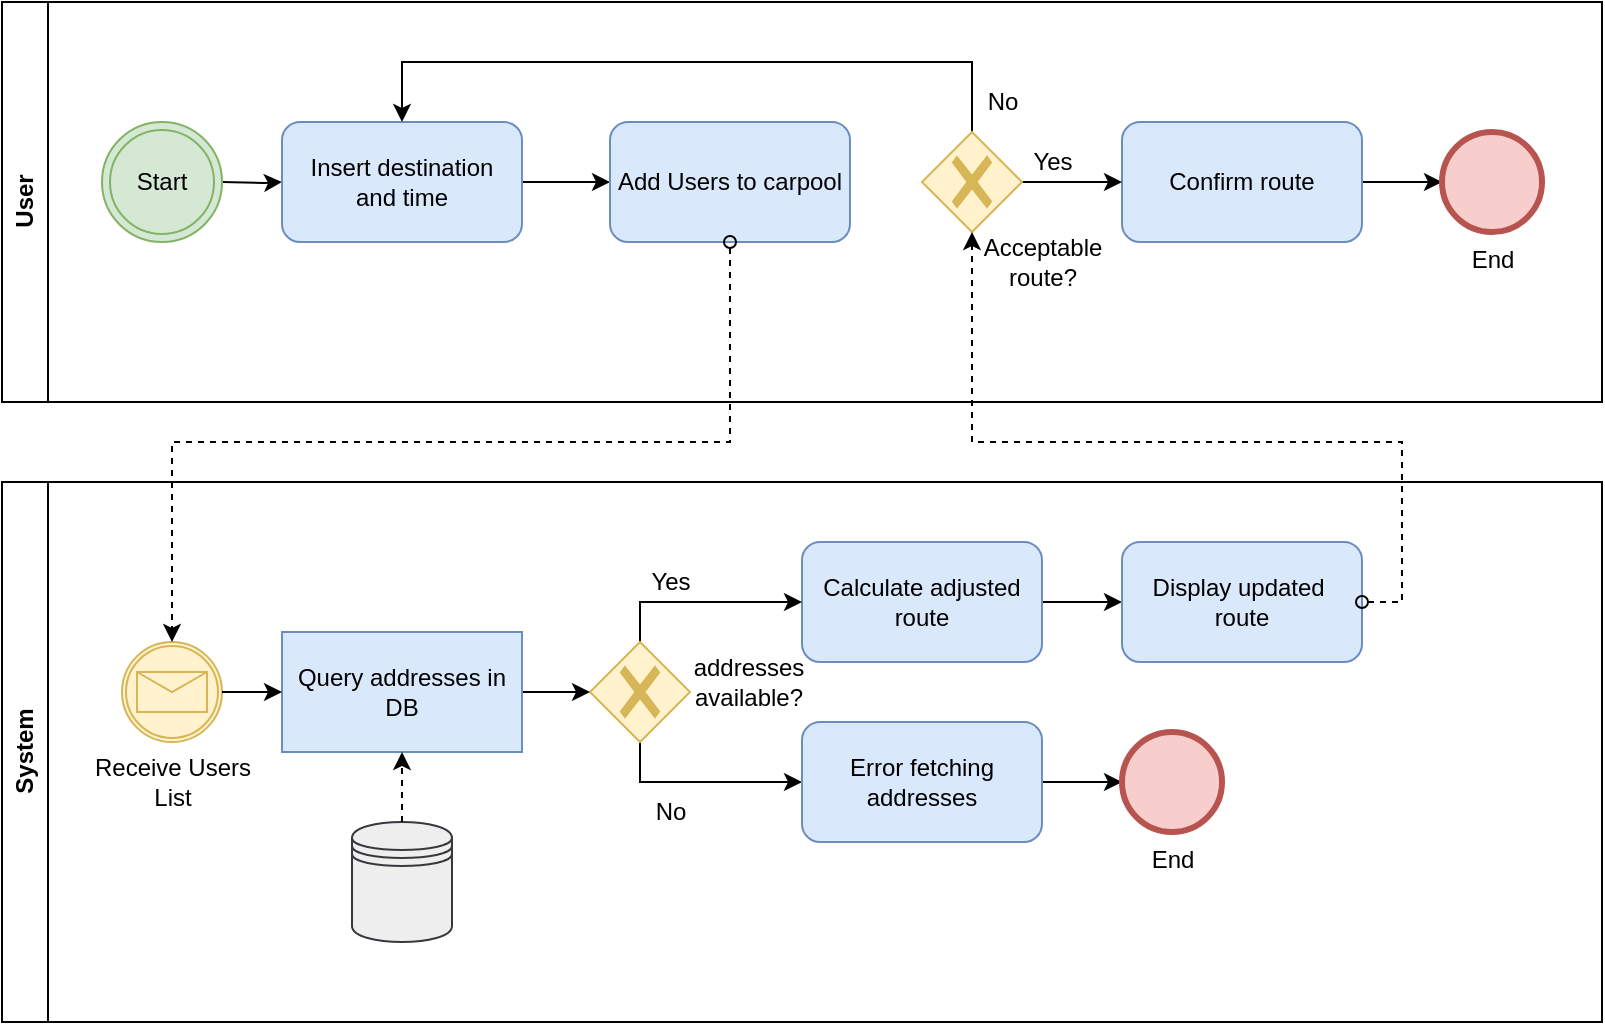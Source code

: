 <mxfile>
    <diagram name="Page-1" id="7NfjMMq_gGa_mt1H01aH">
        <mxGraphModel dx="746" dy="563" grid="1" gridSize="10" guides="1" tooltips="1" connect="1" arrows="1" fold="1" page="1" pageScale="1" pageWidth="827" pageHeight="1169" math="0" shadow="0">
            <root>
                <mxCell id="0"/>
                <mxCell id="1" parent="0"/>
                <mxCell id="j5uJDolfGv999siIjo-Z-1" value="User" style="swimlane;horizontal=0;whiteSpace=wrap;html=1;" parent="1" vertex="1">
                    <mxGeometry x="40" y="40" width="800" height="200" as="geometry"/>
                </mxCell>
                <mxCell id="j5uJDolfGv999siIjo-Z-35" value="Acceptable&lt;div&gt;route?&lt;/div&gt;" style="text;html=1;align=center;verticalAlign=middle;resizable=0;points=[];autosize=1;strokeColor=none;fillColor=none;" parent="j5uJDolfGv999siIjo-Z-1" vertex="1">
                    <mxGeometry x="480" y="110" width="80" height="40" as="geometry"/>
                </mxCell>
                <mxCell id="j5uJDolfGv999siIjo-Z-2" value="System" style="swimlane;horizontal=0;whiteSpace=wrap;html=1;startSize=23;" parent="1" vertex="1">
                    <mxGeometry x="40" y="280" width="800" height="270" as="geometry">
                        <mxRectangle x="80" y="240" width="40" height="50" as="alternateBounds"/>
                    </mxGeometry>
                </mxCell>
                <mxCell id="j5uJDolfGv999siIjo-Z-13" value="Yes" style="text;html=1;align=center;verticalAlign=middle;resizable=0;points=[];autosize=1;strokeColor=none;fillColor=none;" parent="j5uJDolfGv999siIjo-Z-2" vertex="1">
                    <mxGeometry x="314" y="35" width="40" height="30" as="geometry"/>
                </mxCell>
                <mxCell id="j5uJDolfGv999siIjo-Z-14" value="No" style="text;html=1;align=center;verticalAlign=middle;resizable=0;points=[];autosize=1;strokeColor=none;fillColor=none;" parent="j5uJDolfGv999siIjo-Z-2" vertex="1">
                    <mxGeometry x="314" y="150" width="40" height="30" as="geometry"/>
                </mxCell>
                <mxCell id="j5uJDolfGv999siIjo-Z-62" value="" style="edgeStyle=orthogonalEdgeStyle;rounded=0;orthogonalLoop=1;jettySize=auto;html=1;" parent="j5uJDolfGv999siIjo-Z-2" source="j5uJDolfGv999siIjo-Z-16" target="j5uJDolfGv999siIjo-Z-28" edge="1">
                    <mxGeometry relative="1" as="geometry"/>
                </mxCell>
                <mxCell id="j5uJDolfGv999siIjo-Z-16" value="Calculate adjusted route" style="rounded=1;whiteSpace=wrap;html=1;fillColor=#dae8fc;strokeColor=#6c8ebf;" parent="j5uJDolfGv999siIjo-Z-2" vertex="1">
                    <mxGeometry x="400" y="30" width="120" height="60" as="geometry"/>
                </mxCell>
                <mxCell id="j5uJDolfGv999siIjo-Z-20" value="" style="edgeStyle=orthogonalEdgeStyle;rounded=0;orthogonalLoop=1;jettySize=auto;html=1;exitX=0.5;exitY=0;exitDx=0;exitDy=0;exitPerimeter=0;" parent="j5uJDolfGv999siIjo-Z-2" source="j5uJDolfGv999siIjo-Z-21" target="j5uJDolfGv999siIjo-Z-16" edge="1">
                    <mxGeometry relative="1" as="geometry"/>
                </mxCell>
                <mxCell id="j5uJDolfGv999siIjo-Z-61" style="edgeStyle=orthogonalEdgeStyle;rounded=0;orthogonalLoop=1;jettySize=auto;html=1;entryX=0;entryY=0.5;entryDx=0;entryDy=0;exitX=0.5;exitY=1;exitDx=0;exitDy=0;exitPerimeter=0;" parent="j5uJDolfGv999siIjo-Z-2" source="j5uJDolfGv999siIjo-Z-21" target="j5uJDolfGv999siIjo-Z-60" edge="1">
                    <mxGeometry relative="1" as="geometry"/>
                </mxCell>
                <mxCell id="j5uJDolfGv999siIjo-Z-21" value="" style="points=[[0.25,0.25,0],[0.5,0,0],[0.75,0.25,0],[1,0.5,0],[0.75,0.75,0],[0.5,1,0],[0.25,0.75,0],[0,0.5,0]];shape=mxgraph.bpmn.gateway2;html=1;verticalLabelPosition=bottom;labelBackgroundColor=#ffffff;verticalAlign=top;align=center;perimeter=rhombusPerimeter;outlineConnect=0;outline=none;symbol=none;gwType=exclusive;fillColor=#fff2cc;strokeColor=#d6b656;" parent="j5uJDolfGv999siIjo-Z-2" vertex="1">
                    <mxGeometry x="294" y="80" width="50" height="50" as="geometry"/>
                </mxCell>
                <mxCell id="j5uJDolfGv999siIjo-Z-28" value="Display updated&amp;nbsp;&lt;div&gt;route&lt;/div&gt;" style="rounded=1;whiteSpace=wrap;html=1;fillColor=#dae8fc;strokeColor=#6c8ebf;" parent="j5uJDolfGv999siIjo-Z-2" vertex="1">
                    <mxGeometry x="560" y="30" width="120" height="60" as="geometry"/>
                </mxCell>
                <mxCell id="j5uJDolfGv999siIjo-Z-30" value="addresses&lt;div&gt;available?&lt;/div&gt;" style="text;html=1;align=center;verticalAlign=middle;resizable=0;points=[];autosize=1;strokeColor=none;fillColor=none;" parent="j5uJDolfGv999siIjo-Z-2" vertex="1">
                    <mxGeometry x="333" y="80" width="80" height="40" as="geometry"/>
                </mxCell>
                <mxCell id="j5uJDolfGv999siIjo-Z-45" value="" style="points=[[0.145,0.145,0],[0.5,0,0],[0.855,0.145,0],[1,0.5,0],[0.855,0.855,0],[0.5,1,0],[0.145,0.855,0],[0,0.5,0]];shape=mxgraph.bpmn.event;html=1;verticalLabelPosition=bottom;labelBackgroundColor=#ffffff;verticalAlign=top;align=center;perimeter=ellipsePerimeter;outlineConnect=0;aspect=fixed;outline=catching;symbol=message;fillColor=#fff2cc;strokeColor=#d6b656;" parent="j5uJDolfGv999siIjo-Z-2" vertex="1">
                    <mxGeometry x="60" y="80" width="50" height="50" as="geometry"/>
                </mxCell>
                <mxCell id="j5uJDolfGv999siIjo-Z-48" value="Receive Users&lt;div&gt;List&lt;/div&gt;" style="text;html=1;align=center;verticalAlign=middle;resizable=0;points=[];autosize=1;strokeColor=none;fillColor=none;" parent="j5uJDolfGv999siIjo-Z-2" vertex="1">
                    <mxGeometry x="35" y="130" width="100" height="40" as="geometry"/>
                </mxCell>
                <mxCell id="j5uJDolfGv999siIjo-Z-54" value="" style="edgeStyle=orthogonalEdgeStyle;rounded=0;orthogonalLoop=1;jettySize=auto;html=1;entryX=0;entryY=0.5;entryDx=0;entryDy=0;entryPerimeter=0;" parent="j5uJDolfGv999siIjo-Z-2" source="j5uJDolfGv999siIjo-Z-49" target="j5uJDolfGv999siIjo-Z-21" edge="1">
                    <mxGeometry relative="1" as="geometry"/>
                </mxCell>
                <mxCell id="j5uJDolfGv999siIjo-Z-49" value="Query addresses in DB" style="points=[[0.25,0,0],[0.5,0,0],[0.75,0,0],[1,0.25,0],[1,0.5,0],[1,0.75,0],[0.75,1,0],[0.5,1,0],[0.25,1,0],[0,0.75,0],[0,0.5,0],[0,0.25,0]];shape=mxgraph.bpmn.task2;whiteSpace=wrap;rectStyle=rounded;size=10;html=1;container=1;expand=0;collapsible=0;taskMarker=service;fillColor=#dae8fc;strokeColor=#6c8ebf;" parent="j5uJDolfGv999siIjo-Z-2" vertex="1">
                    <mxGeometry x="140" y="75" width="120" height="60" as="geometry"/>
                </mxCell>
                <mxCell id="j5uJDolfGv999siIjo-Z-52" style="edgeStyle=orthogonalEdgeStyle;rounded=0;orthogonalLoop=1;jettySize=auto;html=1;entryX=0;entryY=0.5;entryDx=0;entryDy=0;entryPerimeter=0;" parent="j5uJDolfGv999siIjo-Z-2" source="j5uJDolfGv999siIjo-Z-45" target="j5uJDolfGv999siIjo-Z-49" edge="1">
                    <mxGeometry relative="1" as="geometry"/>
                </mxCell>
                <mxCell id="j5uJDolfGv999siIjo-Z-55" value="" style="shape=datastore;whiteSpace=wrap;html=1;fillColor=#eeeeee;strokeColor=#36393d;" parent="j5uJDolfGv999siIjo-Z-2" vertex="1">
                    <mxGeometry x="175" y="170" width="50" height="60" as="geometry"/>
                </mxCell>
                <mxCell id="j5uJDolfGv999siIjo-Z-56" value="" style="edgeStyle=orthogonalEdgeStyle;rounded=0;orthogonalLoop=1;jettySize=auto;html=1;entryX=0.5;entryY=1;entryDx=0;entryDy=0;entryPerimeter=0;exitX=0.5;exitY=0;exitDx=0;exitDy=0;dashed=1;endArrow=classic;startFill=0;startArrow=none;endFill=1;" parent="j5uJDolfGv999siIjo-Z-2" source="j5uJDolfGv999siIjo-Z-55" target="j5uJDolfGv999siIjo-Z-49" edge="1">
                    <mxGeometry relative="1" as="geometry">
                        <mxPoint x="175" y="193" as="sourcePoint"/>
                        <mxPoint x="150" y="135" as="targetPoint"/>
                    </mxGeometry>
                </mxCell>
                <mxCell id="j5uJDolfGv999siIjo-Z-64" value="" style="edgeStyle=orthogonalEdgeStyle;rounded=0;orthogonalLoop=1;jettySize=auto;html=1;" parent="j5uJDolfGv999siIjo-Z-2" source="j5uJDolfGv999siIjo-Z-60" target="j5uJDolfGv999siIjo-Z-40" edge="1">
                    <mxGeometry relative="1" as="geometry"/>
                </mxCell>
                <mxCell id="j5uJDolfGv999siIjo-Z-60" value="Error fetching addresses" style="rounded=1;whiteSpace=wrap;html=1;fillColor=#dae8fc;strokeColor=#6c8ebf;" parent="j5uJDolfGv999siIjo-Z-2" vertex="1">
                    <mxGeometry x="400" y="120" width="120" height="60" as="geometry"/>
                </mxCell>
                <mxCell id="j5uJDolfGv999siIjo-Z-40" value="End" style="points=[[0.145,0.145,0],[0.5,0,0],[0.855,0.145,0],[1,0.5,0],[0.855,0.855,0],[0.5,1,0],[0.145,0.855,0],[0,0.5,0]];shape=mxgraph.bpmn.event;html=1;verticalLabelPosition=bottom;labelBackgroundColor=#ffffff;verticalAlign=top;align=center;perimeter=ellipsePerimeter;outlineConnect=0;aspect=fixed;outline=end;symbol=terminate2;fillColor=#f8cecc;strokeColor=#b85450;" parent="j5uJDolfGv999siIjo-Z-2" vertex="1">
                    <mxGeometry x="560" y="125" width="50" height="50" as="geometry"/>
                </mxCell>
                <mxCell id="j5uJDolfGv999siIjo-Z-4" value="" style="edgeStyle=orthogonalEdgeStyle;rounded=0;orthogonalLoop=1;jettySize=auto;html=1;" parent="1" target="j5uJDolfGv999siIjo-Z-7" edge="1">
                    <mxGeometry relative="1" as="geometry">
                        <mxPoint x="150" y="130" as="sourcePoint"/>
                    </mxGeometry>
                </mxCell>
                <mxCell id="j5uJDolfGv999siIjo-Z-5" value="Start" style="ellipse;shape=doubleEllipse;html=1;dashed=0;whiteSpace=wrap;aspect=fixed;fillColor=#d5e8d4;strokeColor=#82b366;" parent="1" vertex="1">
                    <mxGeometry x="90" y="100" width="60" height="60" as="geometry"/>
                </mxCell>
                <mxCell id="j5uJDolfGv999siIjo-Z-31" value="" style="edgeStyle=orthogonalEdgeStyle;rounded=0;orthogonalLoop=1;jettySize=auto;html=1;" parent="1" source="j5uJDolfGv999siIjo-Z-7" target="j5uJDolfGv999siIjo-Z-12" edge="1">
                    <mxGeometry relative="1" as="geometry"/>
                </mxCell>
                <mxCell id="j5uJDolfGv999siIjo-Z-7" value="Insert destination&lt;div&gt;and time&lt;/div&gt;" style="rounded=1;whiteSpace=wrap;html=1;fillColor=#dae8fc;strokeColor=#6c8ebf;" parent="1" vertex="1">
                    <mxGeometry x="180" y="100" width="120" height="60" as="geometry"/>
                </mxCell>
                <mxCell id="j5uJDolfGv999siIjo-Z-12" value="Add Users to carpool" style="rounded=1;whiteSpace=wrap;html=1;fillColor=#dae8fc;strokeColor=#6c8ebf;" parent="1" vertex="1">
                    <mxGeometry x="344" y="100" width="120" height="60" as="geometry"/>
                </mxCell>
                <mxCell id="j5uJDolfGv999siIjo-Z-44" value="" style="edgeStyle=orthogonalEdgeStyle;rounded=0;orthogonalLoop=1;jettySize=auto;html=1;" parent="1" source="j5uJDolfGv999siIjo-Z-26" target="j5uJDolfGv999siIjo-Z-29" edge="1">
                    <mxGeometry relative="1" as="geometry"/>
                </mxCell>
                <mxCell id="j5uJDolfGv999siIjo-Z-26" value="Confirm route" style="rounded=1;whiteSpace=wrap;html=1;fillColor=#dae8fc;strokeColor=#6c8ebf;" parent="1" vertex="1">
                    <mxGeometry x="600" y="100" width="120" height="60" as="geometry"/>
                </mxCell>
                <mxCell id="j5uJDolfGv999siIjo-Z-29" value="End" style="points=[[0.145,0.145,0],[0.5,0,0],[0.855,0.145,0],[1,0.5,0],[0.855,0.855,0],[0.5,1,0],[0.145,0.855,0],[0,0.5,0]];shape=mxgraph.bpmn.event;html=1;verticalLabelPosition=bottom;labelBackgroundColor=#ffffff;verticalAlign=top;align=center;perimeter=ellipsePerimeter;outlineConnect=0;aspect=fixed;outline=end;symbol=terminate2;fillColor=#f8cecc;strokeColor=#b85450;" parent="1" vertex="1">
                    <mxGeometry x="760" y="105" width="50" height="50" as="geometry"/>
                </mxCell>
                <mxCell id="j5uJDolfGv999siIjo-Z-37" value="" style="edgeStyle=orthogonalEdgeStyle;rounded=0;orthogonalLoop=1;jettySize=auto;html=1;" parent="1" source="j5uJDolfGv999siIjo-Z-33" target="j5uJDolfGv999siIjo-Z-26" edge="1">
                    <mxGeometry relative="1" as="geometry"/>
                </mxCell>
                <mxCell id="j5uJDolfGv999siIjo-Z-42" style="edgeStyle=orthogonalEdgeStyle;rounded=0;orthogonalLoop=1;jettySize=auto;html=1;entryX=0.5;entryY=0;entryDx=0;entryDy=0;" parent="1" source="j5uJDolfGv999siIjo-Z-33" target="j5uJDolfGv999siIjo-Z-7" edge="1">
                    <mxGeometry relative="1" as="geometry">
                        <mxPoint x="480" y="40" as="targetPoint"/>
                        <Array as="points">
                            <mxPoint x="525" y="70"/>
                            <mxPoint x="240" y="70"/>
                        </Array>
                    </mxGeometry>
                </mxCell>
                <mxCell id="j5uJDolfGv999siIjo-Z-33" value="" style="points=[[0.25,0.25,0],[0.5,0,0],[0.75,0.25,0],[1,0.5,0],[0.75,0.75,0],[0.5,1,0],[0.25,0.75,0],[0,0.5,0]];shape=mxgraph.bpmn.gateway2;html=1;verticalLabelPosition=bottom;labelBackgroundColor=#ffffff;verticalAlign=top;align=center;perimeter=rhombusPerimeter;outlineConnect=0;outline=none;symbol=none;gwType=exclusive;fillColor=#fff2cc;strokeColor=#d6b656;" parent="1" vertex="1">
                    <mxGeometry x="500" y="105" width="50" height="50" as="geometry"/>
                </mxCell>
                <mxCell id="j5uJDolfGv999siIjo-Z-41" value="Yes" style="text;html=1;align=center;verticalAlign=middle;resizable=0;points=[];autosize=1;strokeColor=none;fillColor=none;" parent="1" vertex="1">
                    <mxGeometry x="545" y="105" width="40" height="30" as="geometry"/>
                </mxCell>
                <mxCell id="j5uJDolfGv999siIjo-Z-43" value="No" style="text;html=1;align=center;verticalAlign=middle;resizable=0;points=[];autosize=1;strokeColor=none;fillColor=none;" parent="1" vertex="1">
                    <mxGeometry x="520" y="75" width="40" height="30" as="geometry"/>
                </mxCell>
                <mxCell id="j5uJDolfGv999siIjo-Z-66" style="edgeStyle=orthogonalEdgeStyle;rounded=0;orthogonalLoop=1;jettySize=auto;html=1;entryX=0.5;entryY=0;entryDx=0;entryDy=0;entryPerimeter=0;exitX=0.5;exitY=1;exitDx=0;exitDy=0;dashed=1;startArrow=oval;startFill=0;" parent="1" source="j5uJDolfGv999siIjo-Z-12" target="j5uJDolfGv999siIjo-Z-45" edge="1">
                    <mxGeometry relative="1" as="geometry">
                        <Array as="points">
                            <mxPoint x="404" y="260"/>
                            <mxPoint x="125" y="260"/>
                        </Array>
                    </mxGeometry>
                </mxCell>
                <mxCell id="j5uJDolfGv999siIjo-Z-63" style="edgeStyle=orthogonalEdgeStyle;rounded=0;orthogonalLoop=1;jettySize=auto;html=1;exitX=1;exitY=0.5;exitDx=0;exitDy=0;dashed=1;startArrow=oval;startFill=0;" parent="1" source="j5uJDolfGv999siIjo-Z-28" target="j5uJDolfGv999siIjo-Z-33" edge="1">
                    <mxGeometry relative="1" as="geometry">
                        <Array as="points">
                            <mxPoint x="740" y="340"/>
                            <mxPoint x="740" y="260"/>
                            <mxPoint x="525" y="260"/>
                        </Array>
                    </mxGeometry>
                </mxCell>
            </root>
        </mxGraphModel>
    </diagram>
</mxfile>